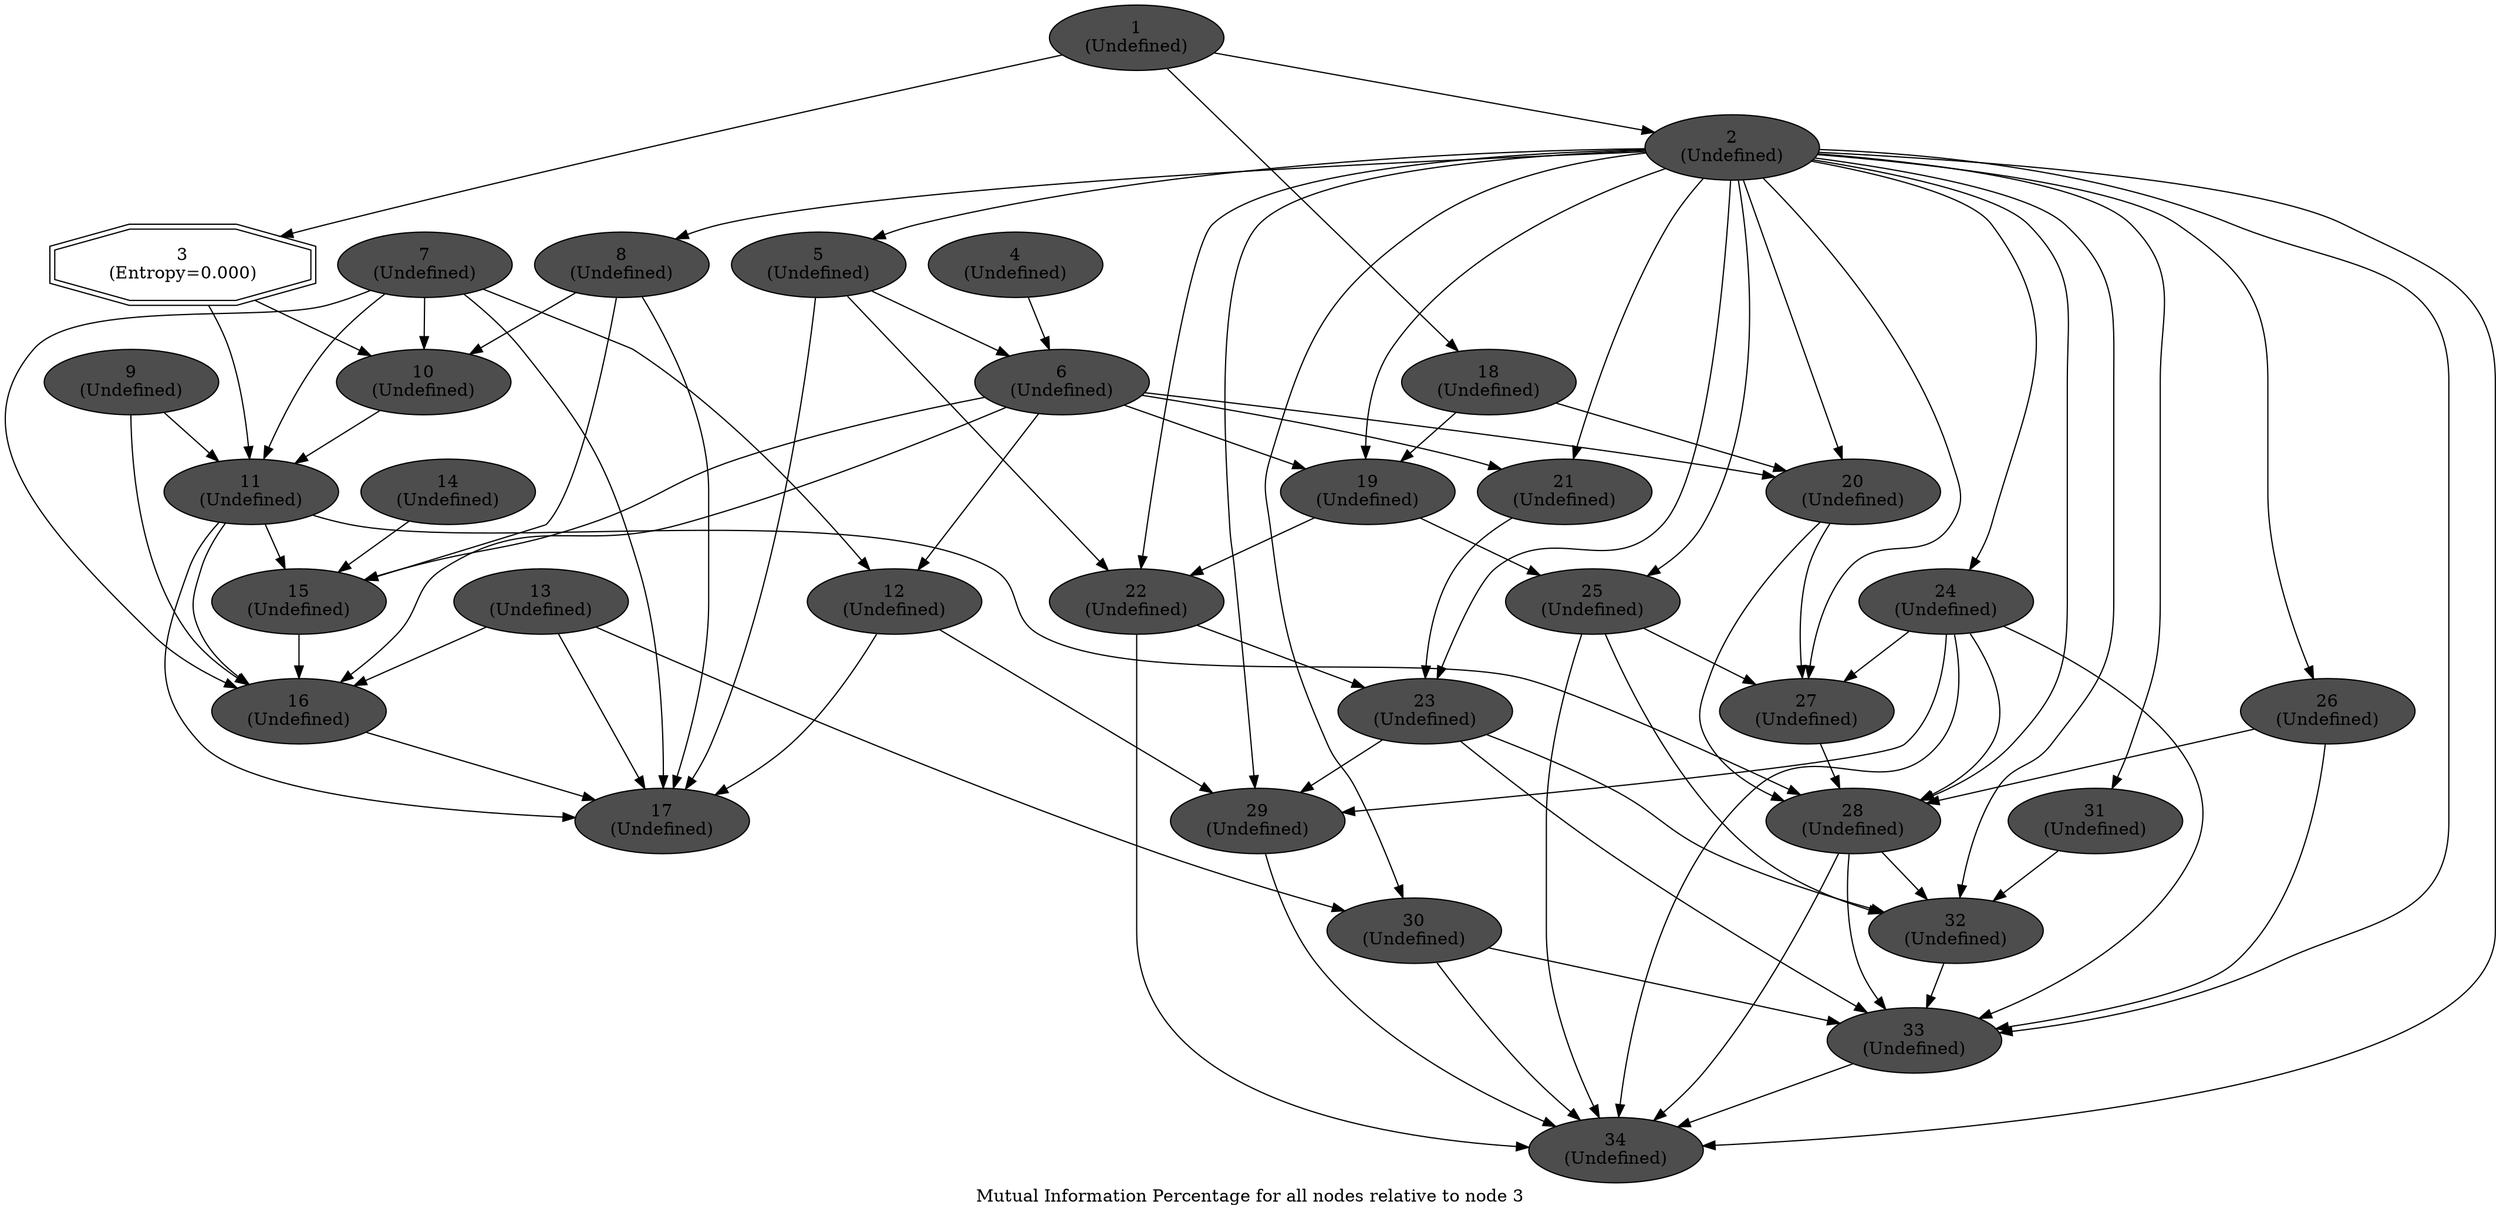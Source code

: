 digraph G {
 label = "Mutual Information Percentage for all nodes relative to node 3";

 "1" [shape=ellipse,style=filled,fillcolor=gray30, label="1\n(Undefined)"]
 "2" [shape=ellipse,style=filled,fillcolor=gray30, label="2\n(Undefined)"]
 "3" [shape=doubleoctagon, label="3\n(Entropy=0.000)"];
 "4" [shape=ellipse,style=filled,fillcolor=gray30, label="4\n(Undefined)"]
 "5" [shape=ellipse,style=filled,fillcolor=gray30, label="5\n(Undefined)"]
 "6" [shape=ellipse,style=filled,fillcolor=gray30, label="6\n(Undefined)"]
 "7" [shape=ellipse,style=filled,fillcolor=gray30, label="7\n(Undefined)"]
 "8" [shape=ellipse,style=filled,fillcolor=gray30, label="8\n(Undefined)"]
 "9" [shape=ellipse,style=filled,fillcolor=gray30, label="9\n(Undefined)"]
 "10" [shape=ellipse,style=filled,fillcolor=gray30, label="10\n(Undefined)"]
 "11" [shape=ellipse,style=filled,fillcolor=gray30, label="11\n(Undefined)"]
 "12" [shape=ellipse,style=filled,fillcolor=gray30, label="12\n(Undefined)"]
 "13" [shape=ellipse,style=filled,fillcolor=gray30, label="13\n(Undefined)"]
 "14" [shape=ellipse,style=filled,fillcolor=gray30, label="14\n(Undefined)"]
 "15" [shape=ellipse,style=filled,fillcolor=gray30, label="15\n(Undefined)"]
 "16" [shape=ellipse,style=filled,fillcolor=gray30, label="16\n(Undefined)"]
 "17" [shape=ellipse,style=filled,fillcolor=gray30, label="17\n(Undefined)"]
 "18" [shape=ellipse,style=filled,fillcolor=gray30, label="18\n(Undefined)"]
 "19" [shape=ellipse,style=filled,fillcolor=gray30, label="19\n(Undefined)"]
 "20" [shape=ellipse,style=filled,fillcolor=gray30, label="20\n(Undefined)"]
 "21" [shape=ellipse,style=filled,fillcolor=gray30, label="21\n(Undefined)"]
 "22" [shape=ellipse,style=filled,fillcolor=gray30, label="22\n(Undefined)"]
 "23" [shape=ellipse,style=filled,fillcolor=gray30, label="23\n(Undefined)"]
 "24" [shape=ellipse,style=filled,fillcolor=gray30, label="24\n(Undefined)"]
 "25" [shape=ellipse,style=filled,fillcolor=gray30, label="25\n(Undefined)"]
 "26" [shape=ellipse,style=filled,fillcolor=gray30, label="26\n(Undefined)"]
 "27" [shape=ellipse,style=filled,fillcolor=gray30, label="27\n(Undefined)"]
 "28" [shape=ellipse,style=filled,fillcolor=gray30, label="28\n(Undefined)"]
 "29" [shape=ellipse,style=filled,fillcolor=gray30, label="29\n(Undefined)"]
 "30" [shape=ellipse,style=filled,fillcolor=gray30, label="30\n(Undefined)"]
 "31" [shape=ellipse,style=filled,fillcolor=gray30, label="31\n(Undefined)"]
 "32" [shape=ellipse,style=filled,fillcolor=gray30, label="32\n(Undefined)"]
 "33" [shape=ellipse,style=filled,fillcolor=gray30, label="33\n(Undefined)"]
 "34" [shape=ellipse,style=filled,fillcolor=gray30, label="34\n(Undefined)"]

 "1" -> "2";
 "1" -> "3";
 "1" -> "18";
 "2" -> "5";
 "2" -> "8";
 "2" -> "19";
 "2" -> "20";
 "2" -> "21";
 "2" -> "22";
 "2" -> "23";
 "2" -> "24";
 "2" -> "25";
 "2" -> "26";
 "2" -> "27";
 "2" -> "28";
 "2" -> "29";
 "2" -> "30";
 "2" -> "31";
 "2" -> "32";
 "2" -> "33";
 "2" -> "34";
 "3" -> "10";
 "3" -> "11";
 "4" -> "6";
 "5" -> "6";
 "5" -> "17";
 "5" -> "22";
 "6" -> "12";
 "6" -> "15";
 "6" -> "16";
 "6" -> "19";
 "6" -> "20";
 "6" -> "21";
 "7" -> "10";
 "7" -> "11";
 "7" -> "12";
 "7" -> "16";
 "7" -> "17";
 "8" -> "10";
 "8" -> "15";
 "8" -> "17";
 "9" -> "11";
 "9" -> "16";
 "10" -> "11";
 "11" -> "15";
 "11" -> "16";
 "11" -> "17";
 "11" -> "28";
 "12" -> "17";
 "12" -> "29";
 "13" -> "16";
 "13" -> "17";
 "13" -> "30";
 "14" -> "15";
 "15" -> "16";
 "16" -> "17";
 "18" -> "19";
 "18" -> "20";
 "19" -> "22";
 "19" -> "25";
 "20" -> "27";
 "20" -> "28";
 "21" -> "23";
 "22" -> "23";
 "22" -> "34";
 "23" -> "29";
 "23" -> "32";
 "23" -> "33";
 "24" -> "27";
 "24" -> "28";
 "24" -> "29";
 "24" -> "33";
 "24" -> "34";
 "25" -> "27";
 "25" -> "32";
 "25" -> "34";
 "26" -> "28";
 "26" -> "33";
 "27" -> "28";
 "28" -> "32";
 "28" -> "33";
 "28" -> "34";
 "29" -> "34";
 "30" -> "33";
 "30" -> "34";
 "31" -> "32";
 "32" -> "33";
 "33" -> "34";

} 
